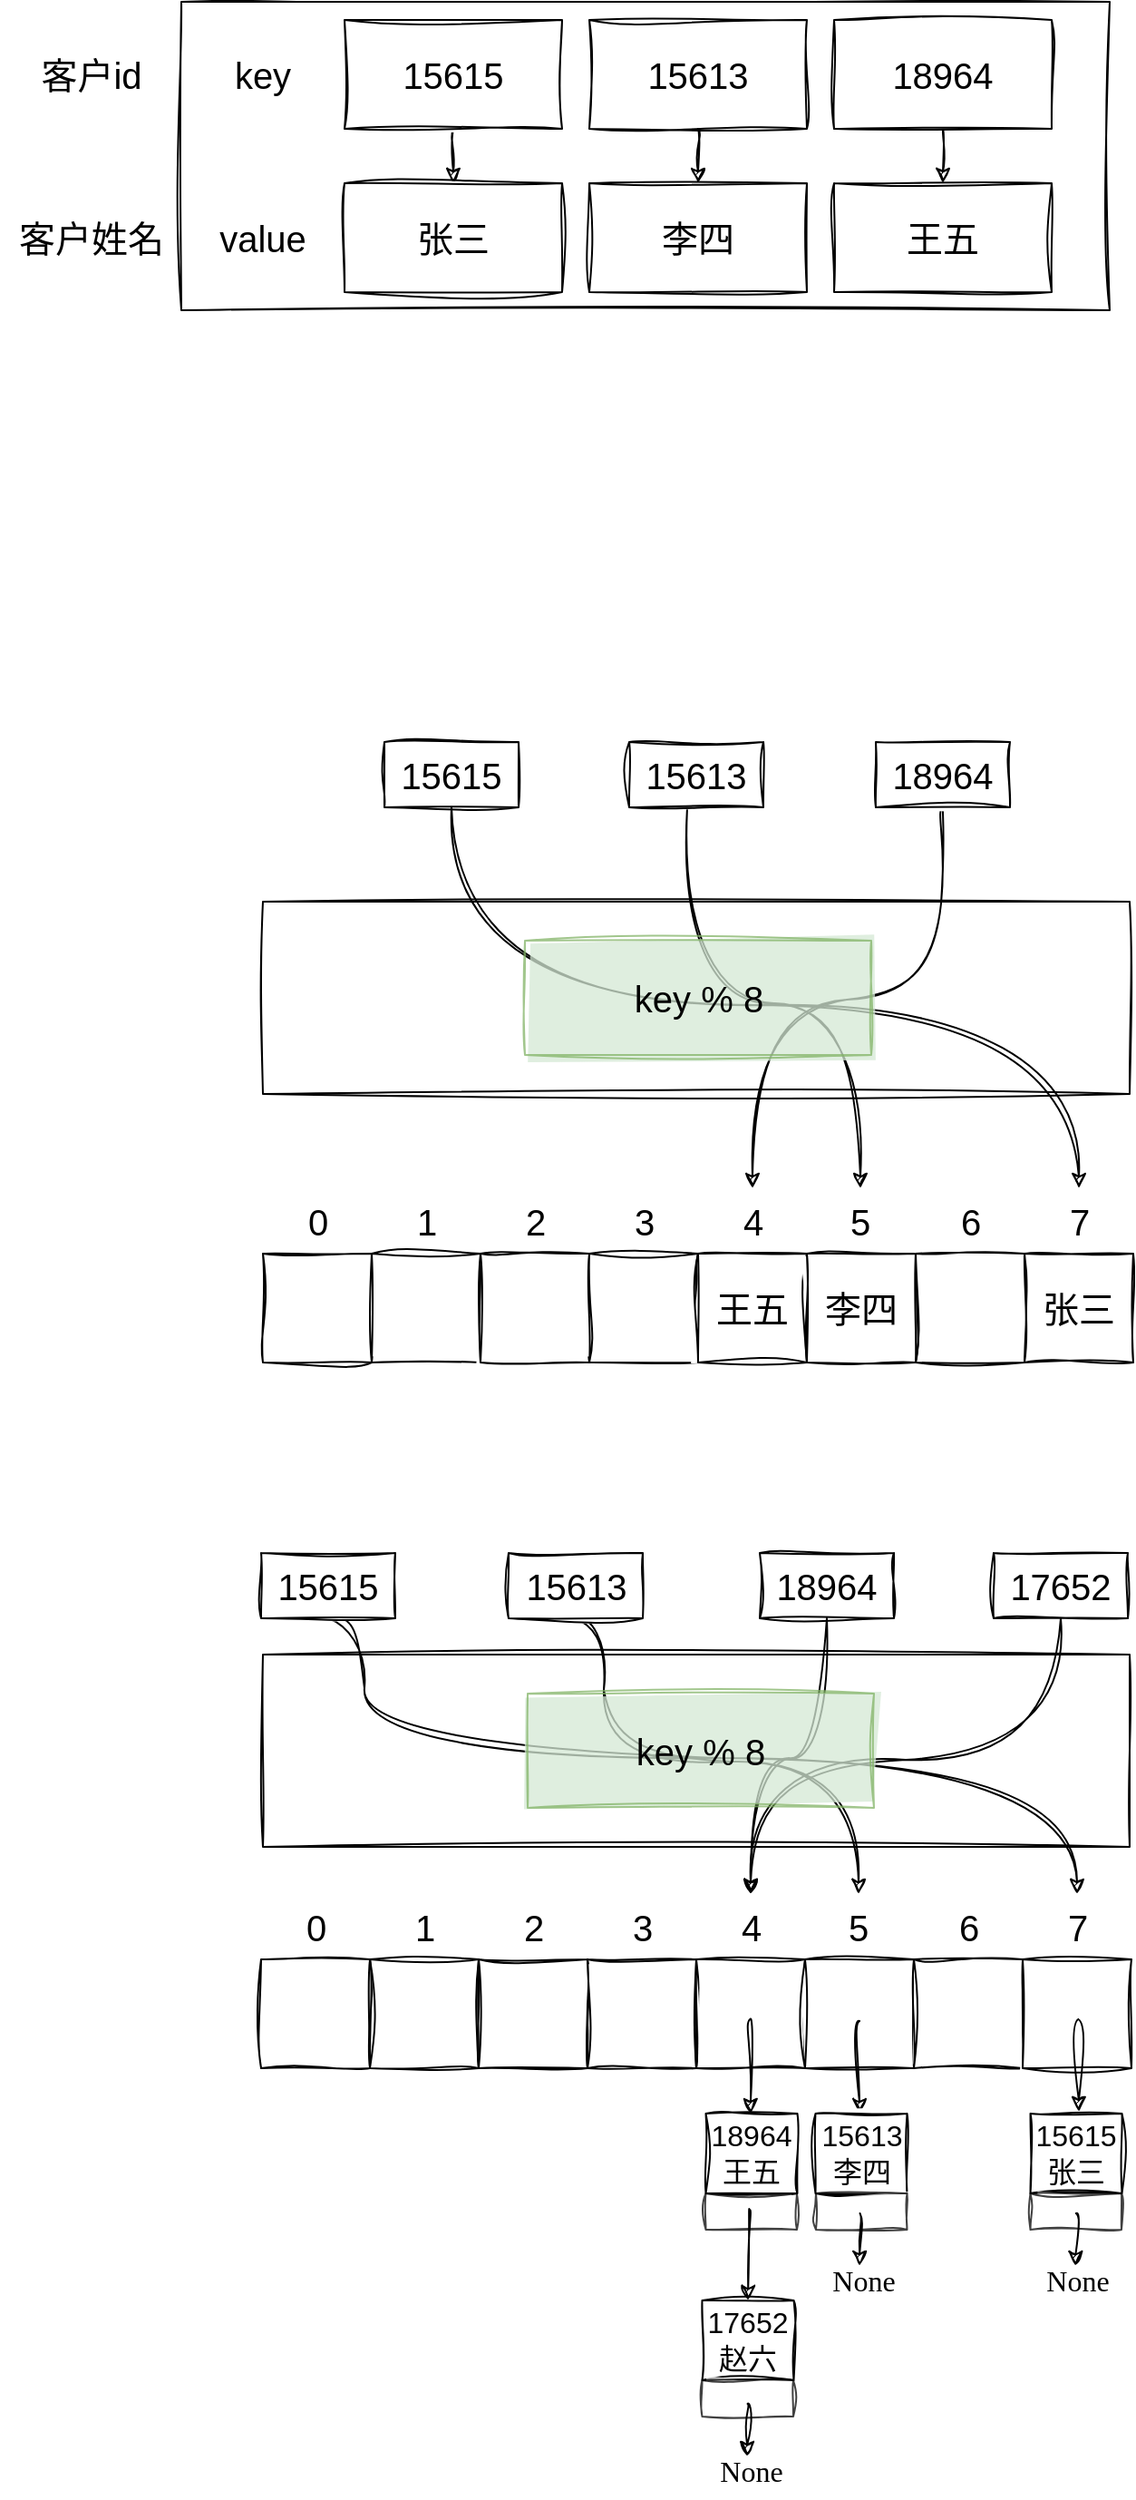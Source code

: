 <mxfile>
    <diagram id="VMLfnFFbIysrnRhPNNni" name="Page-1">
        <mxGraphModel dx="873" dy="619" grid="0" gridSize="10" guides="1" tooltips="1" connect="1" arrows="1" fold="1" page="1" pageScale="1" pageWidth="4681" pageHeight="3300" math="0" shadow="0">
            <root>
                <mxCell id="0"/>
                <mxCell id="1" parent="0"/>
                <mxCell id="2" value="" style="rounded=0;whiteSpace=wrap;html=1;hachureGap=4;fontFamily=Helvetica;fontSize=20;sketch=1;curveFitting=1;jiggle=2;" vertex="1" parent="1">
                    <mxGeometry x="160" y="100" width="512" height="170" as="geometry"/>
                </mxCell>
                <mxCell id="12" value="" style="edgeStyle=none;hachureGap=4;html=1;fontFamily=Helvetica;fontSize=16;sketch=1;curveFitting=1;jiggle=2;" edge="1" parent="1" source="3" target="9">
                    <mxGeometry relative="1" as="geometry"/>
                </mxCell>
                <mxCell id="3" value="15615" style="rounded=0;whiteSpace=wrap;html=1;hachureGap=4;fontFamily=Helvetica;fontSize=20;sketch=1;curveFitting=1;jiggle=2;" vertex="1" parent="1">
                    <mxGeometry x="250" y="110" width="120" height="60" as="geometry"/>
                </mxCell>
                <mxCell id="4" value="客户id" style="text;html=1;align=center;verticalAlign=middle;resizable=0;points=[];autosize=1;strokeColor=none;fillColor=none;fontSize=20;fontFamily=Helvetica;hachureGap=4;sketch=1;curveFitting=1;jiggle=2;" vertex="1" parent="1">
                    <mxGeometry x="73" y="122" width="74" height="36" as="geometry"/>
                </mxCell>
                <mxCell id="5" value="客户姓名" style="text;html=1;align=center;verticalAlign=middle;resizable=0;points=[];autosize=1;strokeColor=none;fillColor=none;fontSize=20;fontFamily=Helvetica;hachureGap=4;sketch=1;curveFitting=1;jiggle=2;" vertex="1" parent="1">
                    <mxGeometry x="60" y="210" width="100" height="40" as="geometry"/>
                </mxCell>
                <mxCell id="13" value="" style="edgeStyle=none;hachureGap=4;html=1;fontFamily=Helvetica;fontSize=16;sketch=1;curveFitting=1;jiggle=2;" edge="1" parent="1" source="6" target="10">
                    <mxGeometry relative="1" as="geometry"/>
                </mxCell>
                <mxCell id="6" value="15613" style="rounded=0;whiteSpace=wrap;html=1;hachureGap=4;fontFamily=Helvetica;fontSize=20;sketch=1;curveFitting=1;jiggle=2;" vertex="1" parent="1">
                    <mxGeometry x="385" y="110" width="120" height="60" as="geometry"/>
                </mxCell>
                <mxCell id="14" value="" style="edgeStyle=none;hachureGap=4;html=1;fontFamily=Helvetica;fontSize=16;sketch=1;curveFitting=1;jiggle=2;" edge="1" parent="1" source="7" target="11">
                    <mxGeometry relative="1" as="geometry"/>
                </mxCell>
                <mxCell id="7" value="18964" style="rounded=0;whiteSpace=wrap;html=1;hachureGap=4;fontFamily=Helvetica;fontSize=20;sketch=1;curveFitting=1;jiggle=2;" vertex="1" parent="1">
                    <mxGeometry x="520" y="110" width="120" height="60" as="geometry"/>
                </mxCell>
                <mxCell id="9" value="张三" style="rounded=0;whiteSpace=wrap;html=1;hachureGap=4;fontFamily=Helvetica;fontSize=20;sketch=1;curveFitting=1;jiggle=2;" vertex="1" parent="1">
                    <mxGeometry x="250" y="200" width="120" height="60" as="geometry"/>
                </mxCell>
                <mxCell id="10" value="李四" style="rounded=0;whiteSpace=wrap;html=1;hachureGap=4;fontFamily=Helvetica;fontSize=20;sketch=1;curveFitting=1;jiggle=2;" vertex="1" parent="1">
                    <mxGeometry x="385" y="200" width="120" height="60" as="geometry"/>
                </mxCell>
                <mxCell id="11" value="王五" style="rounded=0;whiteSpace=wrap;html=1;hachureGap=4;fontFamily=Helvetica;fontSize=20;sketch=1;curveFitting=1;jiggle=2;" vertex="1" parent="1">
                    <mxGeometry x="520" y="200" width="120" height="60" as="geometry"/>
                </mxCell>
                <mxCell id="15" value="key" style="text;html=1;strokeColor=none;fillColor=none;align=center;verticalAlign=middle;whiteSpace=wrap;rounded=0;hachureGap=4;fontFamily=Helvetica;fontSize=20;sketch=1;curveFitting=1;jiggle=2;" vertex="1" parent="1">
                    <mxGeometry x="175" y="125" width="60" height="30" as="geometry"/>
                </mxCell>
                <mxCell id="16" value="value" style="text;html=1;strokeColor=none;fillColor=none;align=center;verticalAlign=middle;whiteSpace=wrap;rounded=0;hachureGap=4;fontFamily=Helvetica;fontSize=20;sketch=1;curveFitting=1;jiggle=2;" vertex="1" parent="1">
                    <mxGeometry x="175" y="215" width="60" height="30" as="geometry"/>
                </mxCell>
                <mxCell id="49" style="edgeStyle=orthogonalEdgeStyle;hachureGap=4;html=1;fontFamily=Helvetica;fontSize=16;entryX=0.5;entryY=0;entryDx=0;entryDy=0;curved=1;sketch=1;curveFitting=1;jiggle=2;" edge="1" parent="1" source="20" target="48">
                    <mxGeometry relative="1" as="geometry">
                        <mxPoint x="342.667" y="567.333" as="targetPoint"/>
                        <Array as="points">
                            <mxPoint x="309" y="653"/>
                            <mxPoint x="655" y="653"/>
                        </Array>
                    </mxGeometry>
                </mxCell>
                <mxCell id="20" value="15615" style="rounded=0;whiteSpace=wrap;html=1;hachureGap=4;fontFamily=Helvetica;fontSize=20;sketch=1;curveFitting=1;jiggle=2;" vertex="1" parent="1">
                    <mxGeometry x="272" y="508" width="74" height="36" as="geometry"/>
                </mxCell>
                <mxCell id="50" style="edgeStyle=orthogonalEdgeStyle;curved=1;hachureGap=4;html=1;fontFamily=Helvetica;fontSize=16;entryX=0.5;entryY=0;entryDx=0;entryDy=0;sketch=1;curveFitting=1;jiggle=2;" edge="1" parent="1" source="24" target="46">
                    <mxGeometry relative="1" as="geometry">
                        <mxPoint x="535" y="748" as="targetPoint"/>
                        <Array as="points">
                            <mxPoint x="439" y="652"/>
                            <mxPoint x="535" y="652"/>
                        </Array>
                    </mxGeometry>
                </mxCell>
                <mxCell id="24" value="15613" style="rounded=0;whiteSpace=wrap;html=1;hachureGap=4;fontFamily=Helvetica;fontSize=20;sketch=1;curveFitting=1;jiggle=2;" vertex="1" parent="1">
                    <mxGeometry x="407" y="508" width="74" height="36" as="geometry"/>
                </mxCell>
                <mxCell id="52" style="edgeStyle=orthogonalEdgeStyle;curved=1;hachureGap=4;html=1;entryX=0.5;entryY=0;entryDx=0;entryDy=0;fontFamily=Helvetica;fontSize=16;sketch=1;curveFitting=1;jiggle=2;exitX=0.5;exitY=1;exitDx=0;exitDy=0;" edge="1" parent="1" source="26" target="45">
                    <mxGeometry relative="1" as="geometry">
                        <Array as="points">
                            <mxPoint x="579" y="544"/>
                            <mxPoint x="579" y="650"/>
                            <mxPoint x="475" y="650"/>
                        </Array>
                    </mxGeometry>
                </mxCell>
                <mxCell id="26" value="18964" style="rounded=0;whiteSpace=wrap;html=1;hachureGap=4;fontFamily=Helvetica;fontSize=20;sketch=1;curveFitting=1;jiggle=2;" vertex="1" parent="1">
                    <mxGeometry x="543" y="508" width="74" height="36" as="geometry"/>
                </mxCell>
                <mxCell id="32" value="" style="rounded=0;whiteSpace=wrap;html=1;hachureGap=4;fontFamily=Helvetica;fontSize=20;fillColor=none;sketch=1;curveFitting=1;jiggle=2;" vertex="1" parent="1">
                    <mxGeometry x="205" y="596" width="478" height="106" as="geometry"/>
                </mxCell>
                <mxCell id="33" value="" style="rounded=0;whiteSpace=wrap;html=1;hachureGap=4;fontFamily=Helvetica;fontSize=20;sketch=1;curveFitting=1;jiggle=2;" vertex="1" parent="1">
                    <mxGeometry x="205" y="790" width="60" height="60" as="geometry"/>
                </mxCell>
                <mxCell id="34" value="" style="rounded=0;whiteSpace=wrap;html=1;hachureGap=4;fontFamily=Helvetica;fontSize=20;sketch=1;curveFitting=1;jiggle=2;" vertex="1" parent="1">
                    <mxGeometry x="265" y="790" width="60" height="60" as="geometry"/>
                </mxCell>
                <mxCell id="35" value="" style="rounded=0;whiteSpace=wrap;html=1;hachureGap=4;fontFamily=Helvetica;fontSize=20;sketch=1;curveFitting=1;jiggle=2;" vertex="1" parent="1">
                    <mxGeometry x="325" y="790" width="60" height="60" as="geometry"/>
                </mxCell>
                <mxCell id="36" value="" style="rounded=0;whiteSpace=wrap;html=1;hachureGap=4;fontFamily=Helvetica;fontSize=20;sketch=1;curveFitting=1;jiggle=2;" vertex="1" parent="1">
                    <mxGeometry x="385" y="790" width="60" height="60" as="geometry"/>
                </mxCell>
                <mxCell id="37" value="王五" style="rounded=0;whiteSpace=wrap;html=1;hachureGap=4;fontFamily=Helvetica;fontSize=20;sketch=1;curveFitting=1;jiggle=2;" vertex="1" parent="1">
                    <mxGeometry x="445" y="790" width="60" height="60" as="geometry"/>
                </mxCell>
                <mxCell id="38" value="李四" style="rounded=0;whiteSpace=wrap;html=1;hachureGap=4;fontFamily=Helvetica;fontSize=20;sketch=1;curveFitting=1;jiggle=2;" vertex="1" parent="1">
                    <mxGeometry x="505" y="790" width="60" height="60" as="geometry"/>
                </mxCell>
                <mxCell id="39" value="" style="rounded=0;whiteSpace=wrap;html=1;hachureGap=4;fontFamily=Helvetica;fontSize=20;sketch=1;curveFitting=1;jiggle=2;" vertex="1" parent="1">
                    <mxGeometry x="565" y="790" width="60" height="60" as="geometry"/>
                </mxCell>
                <mxCell id="40" value="张三" style="rounded=0;whiteSpace=wrap;html=1;hachureGap=4;fontFamily=Helvetica;fontSize=20;sketch=1;curveFitting=1;jiggle=2;" vertex="1" parent="1">
                    <mxGeometry x="625" y="790" width="60" height="60" as="geometry"/>
                </mxCell>
                <mxCell id="41" value="0" style="text;html=1;strokeColor=none;fillColor=none;align=center;verticalAlign=middle;whiteSpace=wrap;rounded=0;hachureGap=4;fontFamily=Helvetica;fontSize=20;sketch=1;curveFitting=1;jiggle=2;" vertex="1" parent="1">
                    <mxGeometry x="220.5" y="754" width="29" height="36" as="geometry"/>
                </mxCell>
                <mxCell id="42" value="1" style="text;html=1;strokeColor=none;fillColor=none;align=center;verticalAlign=middle;whiteSpace=wrap;rounded=0;hachureGap=4;fontFamily=Helvetica;fontSize=20;sketch=1;curveFitting=1;jiggle=2;" vertex="1" parent="1">
                    <mxGeometry x="280.5" y="754" width="29" height="36" as="geometry"/>
                </mxCell>
                <mxCell id="43" value="2" style="text;html=1;strokeColor=none;fillColor=none;align=center;verticalAlign=middle;whiteSpace=wrap;rounded=0;hachureGap=4;fontFamily=Helvetica;fontSize=20;sketch=1;curveFitting=1;jiggle=2;" vertex="1" parent="1">
                    <mxGeometry x="340.5" y="754" width="29" height="36" as="geometry"/>
                </mxCell>
                <mxCell id="44" value="3" style="text;html=1;strokeColor=none;fillColor=none;align=center;verticalAlign=middle;whiteSpace=wrap;rounded=0;hachureGap=4;fontFamily=Helvetica;fontSize=20;sketch=1;curveFitting=1;jiggle=2;" vertex="1" parent="1">
                    <mxGeometry x="400.5" y="754" width="29" height="36" as="geometry"/>
                </mxCell>
                <mxCell id="45" value="4" style="text;html=1;strokeColor=none;fillColor=none;align=center;verticalAlign=middle;whiteSpace=wrap;rounded=0;hachureGap=4;fontFamily=Helvetica;fontSize=20;sketch=1;curveFitting=1;jiggle=2;" vertex="1" parent="1">
                    <mxGeometry x="460.5" y="754" width="29" height="36" as="geometry"/>
                </mxCell>
                <mxCell id="46" value="5" style="text;html=1;strokeColor=none;fillColor=none;align=center;verticalAlign=middle;whiteSpace=wrap;rounded=0;hachureGap=4;fontFamily=Helvetica;fontSize=20;sketch=1;curveFitting=1;jiggle=2;" vertex="1" parent="1">
                    <mxGeometry x="520" y="754" width="29" height="36" as="geometry"/>
                </mxCell>
                <mxCell id="47" value="6" style="text;html=1;strokeColor=none;fillColor=none;align=center;verticalAlign=middle;whiteSpace=wrap;rounded=0;hachureGap=4;fontFamily=Helvetica;fontSize=20;sketch=1;curveFitting=1;jiggle=2;" vertex="1" parent="1">
                    <mxGeometry x="580.5" y="754" width="29" height="36" as="geometry"/>
                </mxCell>
                <mxCell id="48" value="7" style="text;html=1;strokeColor=none;fillColor=none;align=center;verticalAlign=middle;whiteSpace=wrap;rounded=0;hachureGap=4;fontFamily=Helvetica;fontSize=20;sketch=1;curveFitting=1;jiggle=2;" vertex="1" parent="1">
                    <mxGeometry x="640.5" y="754" width="29" height="36" as="geometry"/>
                </mxCell>
                <mxCell id="55" style="edgeStyle=orthogonalEdgeStyle;hachureGap=4;html=1;fontFamily=Helvetica;fontSize=16;entryX=0.5;entryY=0;entryDx=0;entryDy=0;curved=1;sketch=1;curveFitting=1;jiggle=2;exitX=0.5;exitY=1;exitDx=0;exitDy=0;" edge="1" parent="1" source="56" target="77">
                    <mxGeometry relative="1" as="geometry">
                        <mxPoint x="341.667" y="1014.333" as="targetPoint"/>
                        <Array as="points">
                            <mxPoint x="261" y="991"/>
                            <mxPoint x="261" y="1068"/>
                            <mxPoint x="654" y="1068"/>
                        </Array>
                    </mxGeometry>
                </mxCell>
                <mxCell id="56" value="15615" style="rounded=0;whiteSpace=wrap;html=1;hachureGap=4;fontFamily=Helvetica;fontSize=20;sketch=1;curveFitting=1;jiggle=2;" vertex="1" parent="1">
                    <mxGeometry x="204" y="955" width="74" height="36" as="geometry"/>
                </mxCell>
                <mxCell id="57" style="edgeStyle=orthogonalEdgeStyle;curved=1;hachureGap=4;html=1;fontFamily=Helvetica;fontSize=16;entryX=0.5;entryY=0;entryDx=0;entryDy=0;sketch=1;curveFitting=1;jiggle=2;exitX=0.5;exitY=1;exitDx=0;exitDy=0;" edge="1" parent="1" source="58" target="75">
                    <mxGeometry relative="1" as="geometry">
                        <mxPoint x="534" y="1195" as="targetPoint"/>
                        <Array as="points">
                            <mxPoint x="393" y="991"/>
                            <mxPoint x="393" y="1070"/>
                            <mxPoint x="534" y="1070"/>
                        </Array>
                    </mxGeometry>
                </mxCell>
                <mxCell id="58" value="15613" style="rounded=0;whiteSpace=wrap;html=1;hachureGap=4;fontFamily=Helvetica;fontSize=20;sketch=1;curveFitting=1;jiggle=2;" vertex="1" parent="1">
                    <mxGeometry x="340.5" y="955" width="74" height="36" as="geometry"/>
                </mxCell>
                <mxCell id="59" style="edgeStyle=orthogonalEdgeStyle;curved=1;hachureGap=4;html=1;entryX=0.5;entryY=0;entryDx=0;entryDy=0;fontFamily=Helvetica;fontSize=16;sketch=1;curveFitting=1;jiggle=2;exitX=0.5;exitY=1;exitDx=0;exitDy=0;" edge="1" parent="1" source="60" target="74">
                    <mxGeometry relative="1" as="geometry">
                        <Array as="points">
                            <mxPoint x="516" y="1068"/>
                            <mxPoint x="474" y="1068"/>
                        </Array>
                    </mxGeometry>
                </mxCell>
                <mxCell id="60" value="18964" style="rounded=0;whiteSpace=wrap;html=1;hachureGap=4;fontFamily=Helvetica;fontSize=20;sketch=1;curveFitting=1;jiggle=2;" vertex="1" parent="1">
                    <mxGeometry x="479" y="955" width="74" height="36" as="geometry"/>
                </mxCell>
                <mxCell id="61" value="" style="rounded=0;whiteSpace=wrap;html=1;hachureGap=4;fontFamily=Helvetica;fontSize=20;fillColor=none;sketch=1;curveFitting=1;jiggle=2;" vertex="1" parent="1">
                    <mxGeometry x="205" y="1011" width="478" height="106" as="geometry"/>
                </mxCell>
                <mxCell id="62" value="" style="rounded=0;whiteSpace=wrap;html=1;hachureGap=4;fontFamily=Helvetica;fontSize=20;sketch=1;curveFitting=1;jiggle=2;" vertex="1" parent="1">
                    <mxGeometry x="204" y="1179" width="60" height="60" as="geometry"/>
                </mxCell>
                <mxCell id="63" value="" style="rounded=0;whiteSpace=wrap;html=1;hachureGap=4;fontFamily=Helvetica;fontSize=20;sketch=1;curveFitting=1;jiggle=2;" vertex="1" parent="1">
                    <mxGeometry x="264" y="1179" width="60" height="60" as="geometry"/>
                </mxCell>
                <mxCell id="64" value="" style="rounded=0;whiteSpace=wrap;html=1;hachureGap=4;fontFamily=Helvetica;fontSize=20;sketch=1;curveFitting=1;jiggle=2;" vertex="1" parent="1">
                    <mxGeometry x="324" y="1179" width="60" height="60" as="geometry"/>
                </mxCell>
                <mxCell id="65" value="" style="rounded=0;whiteSpace=wrap;html=1;hachureGap=4;fontFamily=Helvetica;fontSize=20;sketch=1;curveFitting=1;jiggle=2;" vertex="1" parent="1">
                    <mxGeometry x="384" y="1179" width="60" height="60" as="geometry"/>
                </mxCell>
                <mxCell id="66" value="" style="rounded=0;whiteSpace=wrap;html=1;hachureGap=4;fontFamily=Helvetica;fontSize=20;sketch=1;curveFitting=1;jiggle=2;" vertex="1" parent="1">
                    <mxGeometry x="444" y="1179" width="60" height="60" as="geometry"/>
                </mxCell>
                <mxCell id="67" value="" style="rounded=0;whiteSpace=wrap;html=1;hachureGap=4;fontFamily=Helvetica;fontSize=20;sketch=1;curveFitting=1;jiggle=2;" vertex="1" parent="1">
                    <mxGeometry x="504" y="1179" width="60" height="60" as="geometry"/>
                </mxCell>
                <mxCell id="68" value="" style="rounded=0;whiteSpace=wrap;html=1;hachureGap=4;fontFamily=Helvetica;fontSize=20;sketch=1;curveFitting=1;jiggle=2;" vertex="1" parent="1">
                    <mxGeometry x="564" y="1179" width="60" height="60" as="geometry"/>
                </mxCell>
                <mxCell id="69" value="" style="rounded=0;whiteSpace=wrap;html=1;hachureGap=4;fontFamily=Helvetica;fontSize=20;sketch=1;curveFitting=1;jiggle=2;" vertex="1" parent="1">
                    <mxGeometry x="624" y="1179" width="60" height="60" as="geometry"/>
                </mxCell>
                <mxCell id="70" value="0" style="text;html=1;strokeColor=none;fillColor=none;align=center;verticalAlign=middle;whiteSpace=wrap;rounded=0;hachureGap=4;fontFamily=Helvetica;fontSize=20;sketch=1;curveFitting=1;jiggle=2;" vertex="1" parent="1">
                    <mxGeometry x="219.5" y="1143" width="29" height="36" as="geometry"/>
                </mxCell>
                <mxCell id="71" value="1" style="text;html=1;strokeColor=none;fillColor=none;align=center;verticalAlign=middle;whiteSpace=wrap;rounded=0;hachureGap=4;fontFamily=Helvetica;fontSize=20;sketch=1;curveFitting=1;jiggle=2;" vertex="1" parent="1">
                    <mxGeometry x="279.5" y="1143" width="29" height="36" as="geometry"/>
                </mxCell>
                <mxCell id="72" value="2" style="text;html=1;strokeColor=none;fillColor=none;align=center;verticalAlign=middle;whiteSpace=wrap;rounded=0;hachureGap=4;fontFamily=Helvetica;fontSize=20;sketch=1;curveFitting=1;jiggle=2;" vertex="1" parent="1">
                    <mxGeometry x="339.5" y="1143" width="29" height="36" as="geometry"/>
                </mxCell>
                <mxCell id="73" value="3" style="text;html=1;strokeColor=none;fillColor=none;align=center;verticalAlign=middle;whiteSpace=wrap;rounded=0;hachureGap=4;fontFamily=Helvetica;fontSize=20;sketch=1;curveFitting=1;jiggle=2;" vertex="1" parent="1">
                    <mxGeometry x="399.5" y="1143" width="29" height="36" as="geometry"/>
                </mxCell>
                <mxCell id="74" value="4" style="text;html=1;strokeColor=none;fillColor=none;align=center;verticalAlign=middle;whiteSpace=wrap;rounded=0;hachureGap=4;fontFamily=Helvetica;fontSize=20;sketch=1;curveFitting=1;jiggle=2;" vertex="1" parent="1">
                    <mxGeometry x="459.5" y="1143" width="29" height="36" as="geometry"/>
                </mxCell>
                <mxCell id="75" value="5" style="text;html=1;strokeColor=none;fillColor=none;align=center;verticalAlign=middle;whiteSpace=wrap;rounded=0;hachureGap=4;fontFamily=Helvetica;fontSize=20;sketch=1;curveFitting=1;jiggle=2;" vertex="1" parent="1">
                    <mxGeometry x="519" y="1143" width="29" height="36" as="geometry"/>
                </mxCell>
                <mxCell id="76" value="6" style="text;html=1;strokeColor=none;fillColor=none;align=center;verticalAlign=middle;whiteSpace=wrap;rounded=0;hachureGap=4;fontFamily=Helvetica;fontSize=20;sketch=1;curveFitting=1;jiggle=2;" vertex="1" parent="1">
                    <mxGeometry x="579.5" y="1143" width="29" height="36" as="geometry"/>
                </mxCell>
                <mxCell id="77" value="7" style="text;html=1;strokeColor=none;fillColor=none;align=center;verticalAlign=middle;whiteSpace=wrap;rounded=0;hachureGap=4;fontFamily=Helvetica;fontSize=20;sketch=1;curveFitting=1;jiggle=2;" vertex="1" parent="1">
                    <mxGeometry x="639.5" y="1143" width="29" height="36" as="geometry"/>
                </mxCell>
                <mxCell id="80" style="edgeStyle=orthogonalEdgeStyle;sketch=1;hachureGap=4;jiggle=2;curveFitting=1;html=1;entryX=0.5;entryY=0;entryDx=0;entryDy=0;fontFamily=Architects Daughter;fontSource=https%3A%2F%2Ffonts.googleapis.com%2Fcss%3Ffamily%3DArchitects%2BDaughter;fontSize=16;curved=1;exitX=0.5;exitY=1;exitDx=0;exitDy=0;" edge="1" parent="1" source="79" target="74">
                    <mxGeometry relative="1" as="geometry">
                        <Array as="points">
                            <mxPoint x="645" y="1069"/>
                            <mxPoint x="474" y="1069"/>
                        </Array>
                    </mxGeometry>
                </mxCell>
                <mxCell id="78" value="key % 8" style="text;html=1;strokeColor=#82b366;fillColor=#d5e8d4;align=center;verticalAlign=middle;whiteSpace=wrap;rounded=0;hachureGap=4;fontFamily=Helvetica;fontSize=20;fillStyle=solid;glass=0;shadow=0;sketch=1;curveFitting=1;jiggle=2;opacity=75;" vertex="1" parent="1">
                    <mxGeometry x="351" y="1032.5" width="191" height="63" as="geometry"/>
                </mxCell>
                <mxCell id="79" value="17652" style="rounded=0;whiteSpace=wrap;html=1;hachureGap=4;fontFamily=Helvetica;fontSize=20;sketch=1;curveFitting=1;jiggle=2;" vertex="1" parent="1">
                    <mxGeometry x="608" y="955" width="74" height="36" as="geometry"/>
                </mxCell>
                <mxCell id="82" value="key % 8" style="text;html=1;strokeColor=#82b366;fillColor=#d5e8d4;align=center;verticalAlign=middle;whiteSpace=wrap;rounded=0;hachureGap=4;fontFamily=Helvetica;fontSize=20;fillStyle=solid;glass=0;shadow=0;sketch=1;curveFitting=1;jiggle=2;opacity=75;" vertex="1" parent="1">
                    <mxGeometry x="349.5" y="617.5" width="191" height="63" as="geometry"/>
                </mxCell>
                <mxCell id="83" value="" style="endArrow=classic;html=1;sketch=1;hachureGap=4;jiggle=2;curveFitting=1;fontFamily=Architects Daughter;fontSource=https%3A%2F%2Ffonts.googleapis.com%2Fcss%3Ffamily%3DArchitects%2BDaughter;fontSize=16;curved=1;" edge="1" parent="1">
                    <mxGeometry width="50" height="50" relative="1" as="geometry">
                        <mxPoint x="534" y="1213" as="sourcePoint"/>
                        <mxPoint x="534" y="1264" as="targetPoint"/>
                    </mxGeometry>
                </mxCell>
                <mxCell id="84" value="" style="endArrow=classic;html=1;sketch=1;hachureGap=4;jiggle=2;curveFitting=1;fontFamily=Architects Daughter;fontSource=https%3A%2F%2Ffonts.googleapis.com%2Fcss%3Ffamily%3DArchitects%2BDaughter;fontSize=16;curved=1;" edge="1" parent="1">
                    <mxGeometry width="50" height="50" relative="1" as="geometry">
                        <mxPoint x="654.66" y="1212.0" as="sourcePoint"/>
                        <mxPoint x="655" y="1263" as="targetPoint"/>
                    </mxGeometry>
                </mxCell>
                <mxCell id="85" value="" style="endArrow=classic;html=1;sketch=1;hachureGap=4;jiggle=2;curveFitting=1;fontFamily=Architects Daughter;fontSource=https%3A%2F%2Ffonts.googleapis.com%2Fcss%3Ffamily%3DArchitects%2BDaughter;fontSize=16;curved=1;" edge="1" parent="1">
                    <mxGeometry width="50" height="50" relative="1" as="geometry">
                        <mxPoint x="473.66" y="1212.0" as="sourcePoint"/>
                        <mxPoint x="474" y="1264" as="targetPoint"/>
                    </mxGeometry>
                </mxCell>
                <mxCell id="95" value="15615&lt;br&gt;张三" style="rounded=0;whiteSpace=wrap;html=1;hachureGap=4;fontFamily=Helvetica;fontSize=16;sketch=1;curveFitting=1;jiggle=2;" vertex="1" parent="1">
                    <mxGeometry x="628.25" y="1264" width="50.5" height="44" as="geometry"/>
                </mxCell>
                <mxCell id="96" value="15613&lt;br&gt;李四" style="rounded=0;whiteSpace=wrap;html=1;hachureGap=4;fontFamily=Helvetica;fontSize=16;sketch=1;curveFitting=1;jiggle=2;" vertex="1" parent="1">
                    <mxGeometry x="509.75" y="1264" width="50.5" height="44" as="geometry"/>
                </mxCell>
                <mxCell id="97" value="18964&lt;br&gt;王五" style="rounded=0;whiteSpace=wrap;html=1;hachureGap=4;fontFamily=Helvetica;fontSize=16;sketch=1;curveFitting=1;jiggle=2;" vertex="1" parent="1">
                    <mxGeometry x="449.25" y="1264" width="50.5" height="44" as="geometry"/>
                </mxCell>
                <mxCell id="98" value="" style="rounded=0;whiteSpace=wrap;html=1;sketch=1;hachureGap=4;jiggle=2;fillStyle=solid;curveFitting=1;fontFamily=Verdana;fontSize=16;fillColor=default;opacity=75;" vertex="1" parent="1">
                    <mxGeometry x="628.25" y="1308" width="50.25" height="20" as="geometry"/>
                </mxCell>
                <mxCell id="99" value="" style="rounded=0;whiteSpace=wrap;html=1;sketch=1;hachureGap=4;jiggle=2;fillStyle=solid;curveFitting=1;fontFamily=Verdana;fontSize=16;fillColor=default;opacity=75;" vertex="1" parent="1">
                    <mxGeometry x="510" y="1308" width="50.25" height="20" as="geometry"/>
                </mxCell>
                <mxCell id="100" value="" style="rounded=0;whiteSpace=wrap;html=1;sketch=1;hachureGap=4;jiggle=2;fillStyle=solid;curveFitting=1;fontFamily=Verdana;fontSize=16;fillColor=default;opacity=75;" vertex="1" parent="1">
                    <mxGeometry x="449.25" y="1308" width="50.25" height="20" as="geometry"/>
                </mxCell>
                <mxCell id="101" value="" style="endArrow=classic;html=1;sketch=1;hachureGap=4;jiggle=2;curveFitting=1;fontFamily=Architects Daughter;fontSource=https%3A%2F%2Ffonts.googleapis.com%2Fcss%3Ffamily%3DArchitects%2BDaughter;fontSize=16;curved=1;" edge="1" parent="1">
                    <mxGeometry width="50" height="50" relative="1" as="geometry">
                        <mxPoint x="534.27" y="1319" as="sourcePoint"/>
                        <mxPoint x="534" y="1348" as="targetPoint"/>
                    </mxGeometry>
                </mxCell>
                <mxCell id="102" value="None" style="text;html=1;align=center;verticalAlign=middle;resizable=0;points=[];autosize=1;strokeColor=none;fillColor=none;fontSize=16;fontFamily=Verdana;sketch=1;hachureGap=4;jiggle=2;curveFitting=1;fontSource=https%3A%2F%2Ffonts.googleapis.com%2Fcss%3Ffamily%3DArchitects%2BDaughter;" vertex="1" parent="1">
                    <mxGeometry x="506" y="1340" width="59" height="31" as="geometry"/>
                </mxCell>
                <mxCell id="103" value="None" style="text;html=1;align=center;verticalAlign=middle;resizable=0;points=[];autosize=1;strokeColor=none;fillColor=none;fontSize=16;fontFamily=Verdana;sketch=1;hachureGap=4;jiggle=2;curveFitting=1;fontSource=https%3A%2F%2Ffonts.googleapis.com%2Fcss%3Ffamily%3DArchitects%2BDaughter;" vertex="1" parent="1">
                    <mxGeometry x="624" y="1340" width="59" height="31" as="geometry"/>
                </mxCell>
                <mxCell id="105" value="" style="endArrow=classic;html=1;sketch=1;hachureGap=4;jiggle=2;curveFitting=1;fontFamily=Architects Daughter;fontSource=https%3A%2F%2Ffonts.googleapis.com%2Fcss%3Ffamily%3DArchitects%2BDaughter;fontSize=16;curved=1;" edge="1" parent="1">
                    <mxGeometry width="50" height="50" relative="1" as="geometry">
                        <mxPoint x="653.41" y="1319" as="sourcePoint"/>
                        <mxPoint x="653.14" y="1348" as="targetPoint"/>
                    </mxGeometry>
                </mxCell>
                <mxCell id="106" value="" style="endArrow=classic;html=1;sketch=1;hachureGap=4;jiggle=2;curveFitting=1;fontFamily=Architects Daughter;fontSource=https%3A%2F%2Ffonts.googleapis.com%2Fcss%3Ffamily%3DArchitects%2BDaughter;fontSize=16;curved=1;entryX=0.5;entryY=0;entryDx=0;entryDy=0;" edge="1" parent="1" target="107">
                    <mxGeometry width="50" height="50" relative="1" as="geometry">
                        <mxPoint x="473.27" y="1317.0" as="sourcePoint"/>
                        <mxPoint x="473.27" y="1399.0" as="targetPoint"/>
                    </mxGeometry>
                </mxCell>
                <mxCell id="107" value="17652&lt;br&gt;赵六" style="rounded=0;whiteSpace=wrap;html=1;hachureGap=4;fontFamily=Helvetica;fontSize=16;sketch=1;curveFitting=1;jiggle=2;" vertex="1" parent="1">
                    <mxGeometry x="447.25" y="1367" width="50.5" height="44" as="geometry"/>
                </mxCell>
                <mxCell id="108" value="" style="rounded=0;whiteSpace=wrap;html=1;sketch=1;hachureGap=4;jiggle=2;fillStyle=solid;curveFitting=1;fontFamily=Verdana;fontSize=16;fillColor=default;opacity=75;" vertex="1" parent="1">
                    <mxGeometry x="447.25" y="1411" width="50.25" height="20" as="geometry"/>
                </mxCell>
                <mxCell id="109" value="" style="endArrow=classic;html=1;sketch=1;hachureGap=4;jiggle=2;curveFitting=1;fontFamily=Architects Daughter;fontSource=https%3A%2F%2Ffonts.googleapis.com%2Fcss%3Ffamily%3DArchitects%2BDaughter;fontSize=16;curved=1;" edge="1" parent="1">
                    <mxGeometry width="50" height="50" relative="1" as="geometry">
                        <mxPoint x="472.27" y="1424" as="sourcePoint"/>
                        <mxPoint x="472" y="1453" as="targetPoint"/>
                    </mxGeometry>
                </mxCell>
                <mxCell id="110" value="None" style="text;html=1;align=center;verticalAlign=middle;resizable=0;points=[];autosize=1;strokeColor=none;fillColor=none;fontSize=16;fontFamily=Verdana;sketch=1;hachureGap=4;jiggle=2;curveFitting=1;fontSource=https%3A%2F%2Ffonts.googleapis.com%2Fcss%3Ffamily%3DArchitects%2BDaughter;" vertex="1" parent="1">
                    <mxGeometry x="444" y="1445" width="59" height="31" as="geometry"/>
                </mxCell>
            </root>
        </mxGraphModel>
    </diagram>
</mxfile>